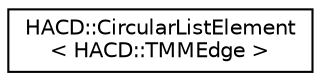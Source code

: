 digraph "Graphical Class Hierarchy"
{
  edge [fontname="Helvetica",fontsize="10",labelfontname="Helvetica",labelfontsize="10"];
  node [fontname="Helvetica",fontsize="10",shape=record];
  rankdir="LR";
  Node1 [label="HACD::CircularListElement\l\< HACD::TMMEdge \>",height=0.2,width=0.4,color="black", fillcolor="white", style="filled",URL="$class_h_a_c_d_1_1_circular_list_element.html"];
}
